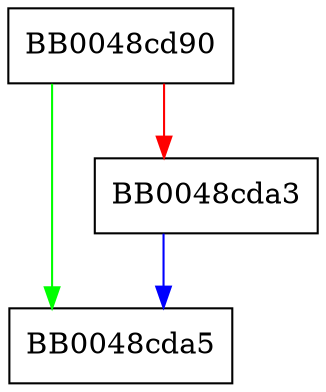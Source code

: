digraph ssl_cipher_ptr_id_cmp {
  node [shape="box"];
  graph [splines=ortho];
  BB0048cd90 -> BB0048cda5 [color="green"];
  BB0048cd90 -> BB0048cda3 [color="red"];
  BB0048cda3 -> BB0048cda5 [color="blue"];
}